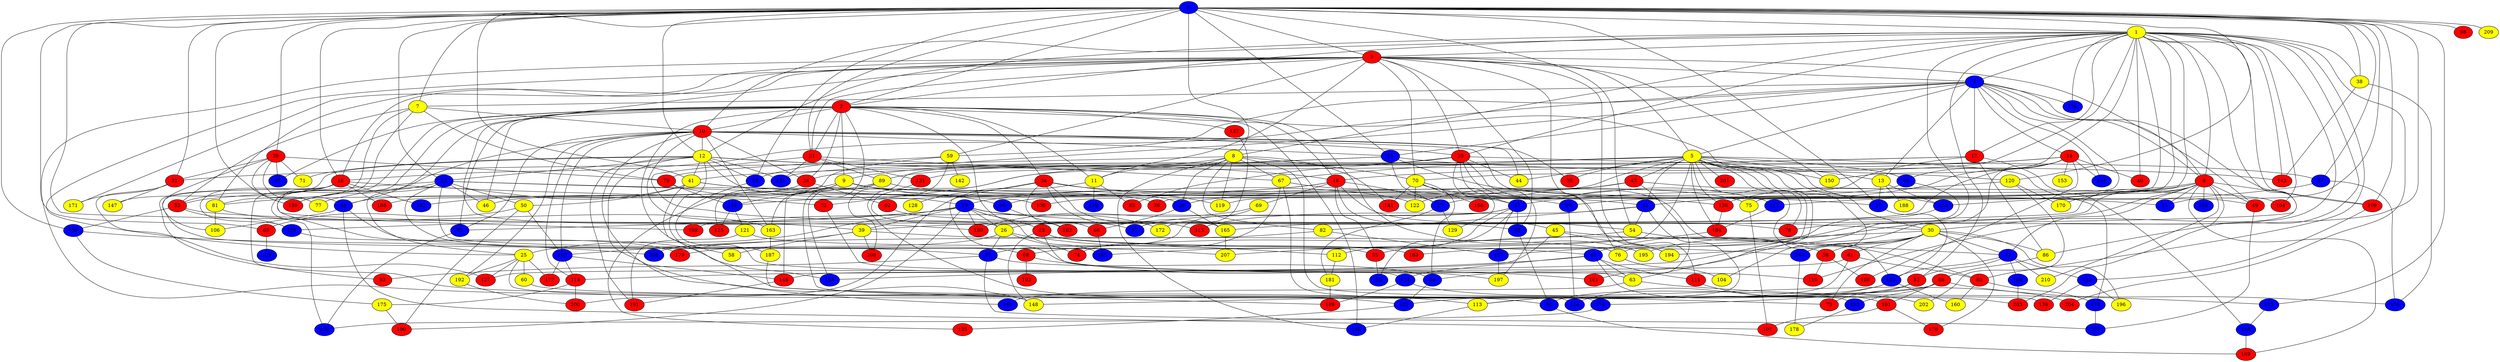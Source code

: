 graph {
0 [style = filled fillcolor = blue];
1 [style = filled fillcolor = yellow];
2 [style = filled fillcolor = red];
3 [style = filled fillcolor = red];
4 [style = filled fillcolor = blue];
5 [style = filled fillcolor = yellow];
6 [style = filled fillcolor = red];
7 [style = filled fillcolor = yellow];
8 [style = filled fillcolor = yellow];
9 [style = filled fillcolor = yellow];
10 [style = filled fillcolor = red];
11 [style = filled fillcolor = yellow];
12 [style = filled fillcolor = yellow];
13 [style = filled fillcolor = yellow];
14 [style = filled fillcolor = red];
15 [style = filled fillcolor = blue];
16 [style = filled fillcolor = red];
17 [style = filled fillcolor = red];
18 [style = filled fillcolor = red];
19 [style = filled fillcolor = blue];
20 [style = filled fillcolor = red];
21 [style = filled fillcolor = red];
22 [style = filled fillcolor = blue];
23 [style = filled fillcolor = red];
24 [style = filled fillcolor = red];
25 [style = filled fillcolor = yellow];
26 [style = filled fillcolor = yellow];
27 [style = filled fillcolor = blue];
28 [style = filled fillcolor = blue];
29 [style = filled fillcolor = red];
30 [style = filled fillcolor = yellow];
31 [style = filled fillcolor = blue];
32 [style = filled fillcolor = red];
33 [style = filled fillcolor = red];
34 [style = filled fillcolor = red];
35 [style = filled fillcolor = red];
36 [style = filled fillcolor = red];
37 [style = filled fillcolor = blue];
38 [style = filled fillcolor = yellow];
39 [style = filled fillcolor = yellow];
40 [style = filled fillcolor = red];
41 [style = filled fillcolor = yellow];
42 [style = filled fillcolor = blue];
43 [style = filled fillcolor = red];
44 [style = filled fillcolor = yellow];
45 [style = filled fillcolor = yellow];
46 [style = filled fillcolor = yellow];
47 [style = filled fillcolor = blue];
48 [style = filled fillcolor = blue];
49 [style = filled fillcolor = red];
50 [style = filled fillcolor = yellow];
51 [style = filled fillcolor = blue];
52 [style = filled fillcolor = red];
53 [style = filled fillcolor = blue];
54 [style = filled fillcolor = yellow];
55 [style = filled fillcolor = red];
56 [style = filled fillcolor = red];
57 [style = filled fillcolor = blue];
58 [style = filled fillcolor = yellow];
59 [style = filled fillcolor = yellow];
60 [style = filled fillcolor = yellow];
61 [style = filled fillcolor = red];
62 [style = filled fillcolor = red];
63 [style = filled fillcolor = yellow];
64 [style = filled fillcolor = blue];
65 [style = filled fillcolor = red];
66 [style = filled fillcolor = red];
67 [style = filled fillcolor = yellow];
68 [style = filled fillcolor = red];
69 [style = filled fillcolor = yellow];
70 [style = filled fillcolor = yellow];
71 [style = filled fillcolor = yellow];
72 [style = filled fillcolor = red];
73 [style = filled fillcolor = red];
74 [style = filled fillcolor = red];
75 [style = filled fillcolor = yellow];
76 [style = filled fillcolor = yellow];
77 [style = filled fillcolor = yellow];
78 [style = filled fillcolor = red];
79 [style = filled fillcolor = red];
80 [style = filled fillcolor = red];
81 [style = filled fillcolor = yellow];
82 [style = filled fillcolor = yellow];
83 [style = filled fillcolor = red];
84 [style = filled fillcolor = blue];
85 [style = filled fillcolor = blue];
86 [style = filled fillcolor = yellow];
87 [style = filled fillcolor = blue];
88 [style = filled fillcolor = red];
89 [style = filled fillcolor = yellow];
90 [style = filled fillcolor = blue];
91 [style = filled fillcolor = blue];
92 [style = filled fillcolor = blue];
93 [style = filled fillcolor = red];
94 [style = filled fillcolor = blue];
95 [style = filled fillcolor = blue];
96 [style = filled fillcolor = blue];
97 [style = filled fillcolor = blue];
98 [style = filled fillcolor = red];
99 [style = filled fillcolor = blue];
100 [style = filled fillcolor = red];
101 [style = filled fillcolor = red];
102 [style = filled fillcolor = blue];
103 [style = filled fillcolor = blue];
104 [style = filled fillcolor = yellow];
105 [style = filled fillcolor = blue];
106 [style = filled fillcolor = yellow];
107 [style = filled fillcolor = red];
108 [style = filled fillcolor = red];
109 [style = filled fillcolor = red];
110 [style = filled fillcolor = red];
111 [style = filled fillcolor = red];
112 [style = filled fillcolor = yellow];
113 [style = filled fillcolor = yellow];
114 [style = filled fillcolor = red];
115 [style = filled fillcolor = red];
116 [style = filled fillcolor = blue];
117 [style = filled fillcolor = blue];
118 [style = filled fillcolor = blue];
119 [style = filled fillcolor = yellow];
120 [style = filled fillcolor = yellow];
121 [style = filled fillcolor = yellow];
122 [style = filled fillcolor = yellow];
123 [style = filled fillcolor = blue];
124 [style = filled fillcolor = blue];
125 [style = filled fillcolor = red];
126 [style = filled fillcolor = blue];
127 [style = filled fillcolor = red];
128 [style = filled fillcolor = yellow];
129 [style = filled fillcolor = yellow];
130 [style = filled fillcolor = blue];
131 [style = filled fillcolor = red];
132 [style = filled fillcolor = blue];
133 [style = filled fillcolor = blue];
134 [style = filled fillcolor = blue];
135 [style = filled fillcolor = red];
136 [style = filled fillcolor = red];
137 [style = filled fillcolor = red];
138 [style = filled fillcolor = red];
139 [style = filled fillcolor = blue];
140 [style = filled fillcolor = blue];
141 [style = filled fillcolor = red];
142 [style = filled fillcolor = yellow];
143 [style = filled fillcolor = red];
144 [style = filled fillcolor = blue];
145 [style = filled fillcolor = blue];
146 [style = filled fillcolor = red];
147 [style = filled fillcolor = yellow];
148 [style = filled fillcolor = yellow];
149 [style = filled fillcolor = blue];
150 [style = filled fillcolor = yellow];
151 [style = filled fillcolor = blue];
152 [style = filled fillcolor = blue];
153 [style = filled fillcolor = yellow];
154 [style = filled fillcolor = blue];
155 [style = filled fillcolor = blue];
156 [style = filled fillcolor = red];
157 [style = filled fillcolor = blue];
158 [style = filled fillcolor = blue];
159 [style = filled fillcolor = red];
160 [style = filled fillcolor = yellow];
161 [style = filled fillcolor = red];
162 [style = filled fillcolor = red];
163 [style = filled fillcolor = yellow];
164 [style = filled fillcolor = red];
165 [style = filled fillcolor = yellow];
166 [style = filled fillcolor = blue];
167 [style = filled fillcolor = blue];
168 [style = filled fillcolor = blue];
169 [style = filled fillcolor = red];
170 [style = filled fillcolor = yellow];
171 [style = filled fillcolor = yellow];
172 [style = filled fillcolor = yellow];
173 [style = filled fillcolor = blue];
174 [style = filled fillcolor = blue];
175 [style = filled fillcolor = yellow];
176 [style = filled fillcolor = red];
177 [style = filled fillcolor = red];
178 [style = filled fillcolor = yellow];
179 [style = filled fillcolor = red];
180 [style = filled fillcolor = red];
181 [style = filled fillcolor = yellow];
182 [style = filled fillcolor = blue];
183 [style = filled fillcolor = red];
184 [style = filled fillcolor = red];
185 [style = filled fillcolor = blue];
186 [style = filled fillcolor = red];
187 [style = filled fillcolor = yellow];
188 [style = filled fillcolor = yellow];
189 [style = filled fillcolor = red];
190 [style = filled fillcolor = red];
191 [style = filled fillcolor = red];
192 [style = filled fillcolor = yellow];
193 [style = filled fillcolor = red];
194 [style = filled fillcolor = yellow];
195 [style = filled fillcolor = yellow];
196 [style = filled fillcolor = yellow];
197 [style = filled fillcolor = yellow];
198 [style = filled fillcolor = blue];
199 [style = filled fillcolor = red];
200 [style = filled fillcolor = red];
201 [style = filled fillcolor = red];
202 [style = filled fillcolor = yellow];
203 [style = filled fillcolor = red];
204 [style = filled fillcolor = red];
205 [style = filled fillcolor = blue];
206 [style = filled fillcolor = blue];
207 [style = filled fillcolor = yellow];
208 [style = filled fillcolor = red];
209 [style = filled fillcolor = yellow];
210 [style = filled fillcolor = yellow];
3 -- 171;
0 -- 7;
0 -- 3;
0 -- 2;
0 -- 1;
0 -- 8;
0 -- 12;
0 -- 15;
0 -- 16;
0 -- 21;
0 -- 22;
0 -- 29;
0 -- 31;
0 -- 32;
0 -- 37;
0 -- 38;
0 -- 41;
0 -- 53;
0 -- 54;
0 -- 65;
0 -- 87;
0 -- 98;
0 -- 109;
0 -- 120;
0 -- 123;
0 -- 157;
0 -- 158;
0 -- 159;
0 -- 180;
0 -- 209;
1 -- 2;
1 -- 3;
1 -- 4;
1 -- 6;
1 -- 8;
1 -- 10;
1 -- 12;
1 -- 17;
1 -- 20;
1 -- 27;
1 -- 36;
1 -- 38;
1 -- 40;
1 -- 48;
1 -- 52;
1 -- 70;
1 -- 78;
1 -- 80;
1 -- 86;
1 -- 94;
1 -- 109;
1 -- 126;
1 -- 134;
1 -- 143;
1 -- 150;
1 -- 164;
1 -- 204;
2 -- 9;
2 -- 10;
2 -- 11;
2 -- 18;
2 -- 21;
2 -- 24;
2 -- 34;
2 -- 46;
2 -- 58;
2 -- 84;
2 -- 95;
2 -- 97;
2 -- 134;
2 -- 137;
2 -- 145;
2 -- 154;
2 -- 162;
2 -- 163;
2 -- 195;
2 -- 198;
3 -- 4;
3 -- 5;
3 -- 6;
3 -- 11;
3 -- 16;
3 -- 20;
3 -- 21;
3 -- 25;
3 -- 59;
3 -- 70;
3 -- 76;
3 -- 81;
3 -- 85;
3 -- 111;
3 -- 113;
3 -- 150;
3 -- 162;
4 -- 5;
4 -- 6;
4 -- 7;
4 -- 13;
4 -- 14;
4 -- 15;
4 -- 16;
4 -- 17;
4 -- 49;
4 -- 53;
4 -- 59;
4 -- 75;
4 -- 110;
4 -- 126;
4 -- 144;
5 -- 13;
5 -- 30;
5 -- 35;
5 -- 43;
5 -- 44;
5 -- 46;
5 -- 51;
5 -- 63;
5 -- 64;
5 -- 67;
5 -- 76;
5 -- 78;
5 -- 89;
5 -- 102;
5 -- 118;
5 -- 136;
5 -- 150;
5 -- 151;
5 -- 167;
5 -- 184;
5 -- 185;
5 -- 201;
6 -- 28;
6 -- 30;
6 -- 31;
6 -- 39;
6 -- 42;
6 -- 47;
6 -- 49;
6 -- 99;
6 -- 109;
6 -- 165;
6 -- 169;
6 -- 170;
6 -- 203;
6 -- 205;
6 -- 210;
7 -- 10;
7 -- 33;
7 -- 79;
7 -- 81;
7 -- 92;
8 -- 9;
8 -- 11;
8 -- 28;
8 -- 32;
8 -- 67;
8 -- 70;
8 -- 82;
8 -- 119;
8 -- 141;
8 -- 145;
8 -- 152;
9 -- 28;
9 -- 37;
9 -- 81;
9 -- 96;
9 -- 116;
9 -- 125;
9 -- 135;
10 -- 12;
10 -- 15;
10 -- 20;
10 -- 24;
10 -- 26;
10 -- 35;
10 -- 44;
10 -- 49;
10 -- 95;
10 -- 103;
10 -- 114;
10 -- 148;
10 -- 159;
10 -- 163;
10 -- 192;
11 -- 83;
11 -- 149;
11 -- 200;
12 -- 18;
12 -- 19;
12 -- 22;
12 -- 41;
12 -- 53;
12 -- 63;
12 -- 71;
12 -- 120;
12 -- 140;
12 -- 147;
12 -- 151;
12 -- 191;
13 -- 37;
13 -- 134;
13 -- 188;
14 -- 18;
14 -- 24;
14 -- 26;
14 -- 40;
14 -- 51;
14 -- 64;
14 -- 104;
14 -- 108;
14 -- 144;
14 -- 153;
15 -- 27;
15 -- 31;
15 -- 57;
15 -- 143;
15 -- 154;
16 -- 33;
16 -- 39;
16 -- 72;
16 -- 93;
16 -- 130;
16 -- 182;
16 -- 186;
16 -- 207;
17 -- 41;
17 -- 86;
17 -- 119;
17 -- 131;
17 -- 168;
18 -- 19;
18 -- 27;
18 -- 45;
18 -- 54;
18 -- 55;
18 -- 69;
18 -- 116;
19 -- 23;
19 -- 25;
19 -- 26;
19 -- 30;
19 -- 39;
19 -- 95;
19 -- 130;
19 -- 172;
19 -- 180;
19 -- 185;
19 -- 190;
20 -- 42;
20 -- 44;
20 -- 47;
20 -- 72;
20 -- 83;
20 -- 87;
20 -- 194;
20 -- 197;
21 -- 67;
21 -- 85;
21 -- 89;
21 -- 131;
21 -- 151;
22 -- 25;
22 -- 33;
22 -- 36;
22 -- 46;
22 -- 50;
22 -- 55;
22 -- 68;
22 -- 100;
22 -- 159;
23 -- 48;
23 -- 148;
23 -- 167;
23 -- 197;
24 -- 62;
24 -- 84;
25 -- 60;
25 -- 124;
25 -- 127;
25 -- 177;
25 -- 192;
26 -- 74;
26 -- 91;
26 -- 112;
26 -- 179;
27 -- 129;
27 -- 181;
28 -- 66;
28 -- 165;
29 -- 32;
29 -- 71;
29 -- 77;
29 -- 79;
29 -- 84;
29 -- 97;
29 -- 106;
30 -- 42;
30 -- 55;
30 -- 56;
30 -- 61;
30 -- 73;
30 -- 86;
30 -- 167;
30 -- 176;
30 -- 194;
30 -- 195;
30 -- 196;
32 -- 127;
32 -- 147;
32 -- 171;
33 -- 130;
33 -- 158;
33 -- 199;
34 -- 47;
34 -- 66;
34 -- 110;
34 -- 115;
34 -- 119;
34 -- 128;
34 -- 165;
37 -- 102;
38 -- 105;
38 -- 143;
39 -- 58;
39 -- 76;
39 -- 103;
39 -- 208;
41 -- 50;
41 -- 51;
41 -- 73;
41 -- 77;
41 -- 136;
42 -- 52;
42 -- 102;
42 -- 132;
42 -- 166;
42 -- 210;
43 -- 96;
43 -- 122;
43 -- 161;
43 -- 164;
45 -- 56;
45 -- 146;
45 -- 194;
47 -- 57;
47 -- 85;
47 -- 90;
47 -- 112;
47 -- 157;
47 -- 199;
48 -- 63;
48 -- 101;
48 -- 111;
48 -- 154;
48 -- 173;
49 -- 155;
50 -- 65;
50 -- 103;
50 -- 190;
51 -- 54;
51 -- 82;
51 -- 113;
51 -- 115;
52 -- 73;
52 -- 174;
53 -- 187;
54 -- 68;
54 -- 80;
55 -- 90;
56 -- 108;
56 -- 110;
59 -- 79;
59 -- 133;
59 -- 142;
59 -- 186;
60 -- 203;
61 -- 80;
61 -- 127;
61 -- 133;
62 -- 78;
63 -- 123;
63 -- 140;
64 -- 100;
64 -- 114;
65 -- 139;
66 -- 185;
67 -- 74;
67 -- 75;
67 -- 174;
68 -- 161;
68 -- 193;
69 -- 91;
69 -- 180;
70 -- 94;
70 -- 117;
70 -- 122;
70 -- 129;
70 -- 141;
70 -- 156;
72 -- 173;
75 -- 107;
76 -- 104;
79 -- 116;
79 -- 122;
80 -- 118;
80 -- 160;
81 -- 106;
81 -- 163;
82 -- 157;
82 -- 206;
84 -- 91;
84 -- 106;
84 -- 107;
85 -- 92;
86 -- 88;
87 -- 105;
87 -- 117;
88 -- 92;
88 -- 101;
88 -- 105;
88 -- 148;
88 -- 152;
89 -- 99;
89 -- 138;
89 -- 146;
89 -- 182;
91 -- 93;
91 -- 94;
91 -- 155;
92 -- 169;
94 -- 133;
95 -- 198;
96 -- 162;
99 -- 124;
101 -- 107;
101 -- 176;
102 -- 113;
102 -- 124;
102 -- 160;
103 -- 114;
103 -- 146;
103 -- 177;
109 -- 132;
111 -- 202;
112 -- 181;
113 -- 145;
114 -- 175;
114 -- 200;
116 -- 121;
116 -- 125;
117 -- 184;
118 -- 155;
120 -- 136;
120 -- 170;
120 -- 202;
121 -- 183;
121 -- 191;
123 -- 168;
130 -- 179;
131 -- 208;
132 -- 138;
132 -- 196;
133 -- 135;
134 -- 183;
136 -- 184;
137 -- 172;
146 -- 191;
152 -- 178;
157 -- 197;
158 -- 175;
158 -- 206;
163 -- 187;
165 -- 207;
166 -- 203;
167 -- 178;
168 -- 169;
173 -- 189;
173 -- 204;
174 -- 198;
175 -- 190;
181 -- 189;
184 -- 207;
187 -- 189;
192 -- 200;
}
